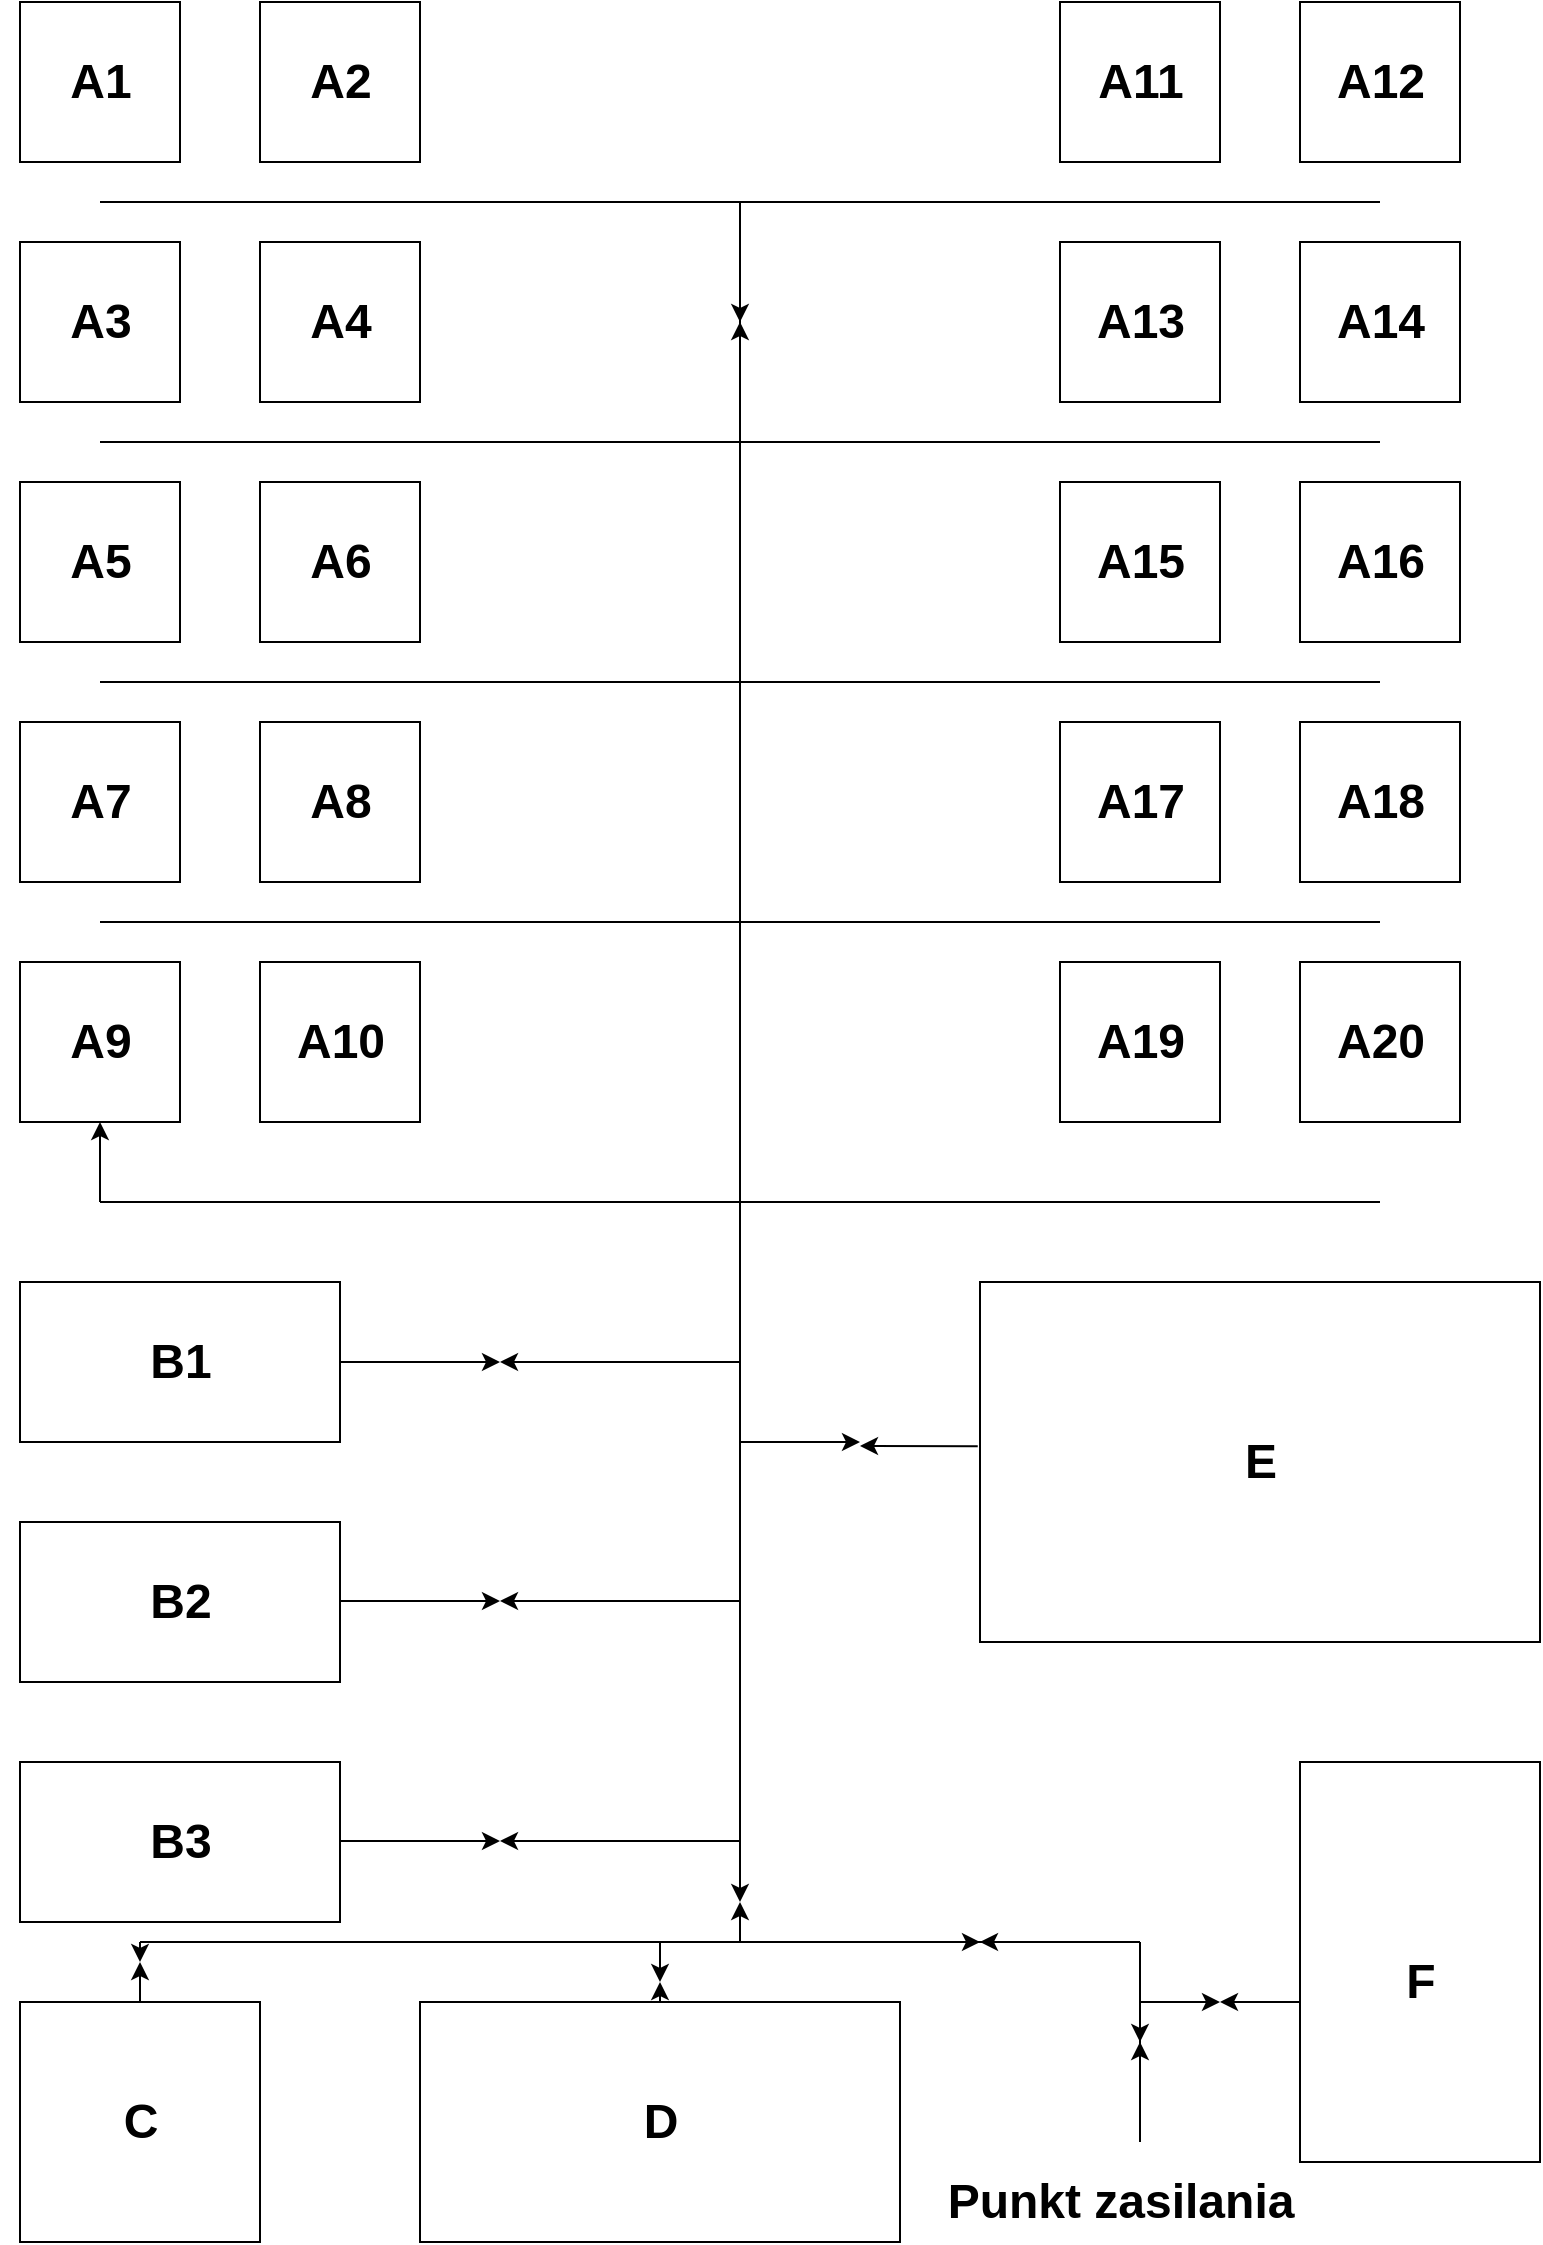<mxfile version="21.0.2" type="github">
  <diagram name="Strona-1" id="FjZhICts-X5SlbuEQryv">
    <mxGraphModel dx="1434" dy="792" grid="1" gridSize="10" guides="1" tooltips="1" connect="1" arrows="1" fold="1" page="1" pageScale="1" pageWidth="827" pageHeight="1169" math="0" shadow="0">
      <root>
        <mxCell id="0" />
        <mxCell id="1" parent="0" />
        <mxCell id="s5MU04aMFb_AqmO_KyF_-1" value="" style="whiteSpace=wrap;html=1;aspect=fixed;" parent="1" vertex="1">
          <mxGeometry x="40" y="40" width="80" height="80" as="geometry" />
        </mxCell>
        <mxCell id="s5MU04aMFb_AqmO_KyF_-3" value="" style="whiteSpace=wrap;html=1;aspect=fixed;" parent="1" vertex="1">
          <mxGeometry x="40" y="160" width="80" height="80" as="geometry" />
        </mxCell>
        <mxCell id="s5MU04aMFb_AqmO_KyF_-4" value="" style="whiteSpace=wrap;html=1;aspect=fixed;" parent="1" vertex="1">
          <mxGeometry x="160" y="40" width="80" height="80" as="geometry" />
        </mxCell>
        <mxCell id="s5MU04aMFb_AqmO_KyF_-5" value="" style="whiteSpace=wrap;html=1;aspect=fixed;" parent="1" vertex="1">
          <mxGeometry x="160" y="160" width="80" height="80" as="geometry" />
        </mxCell>
        <mxCell id="s5MU04aMFb_AqmO_KyF_-6" value="" style="whiteSpace=wrap;html=1;aspect=fixed;" parent="1" vertex="1">
          <mxGeometry x="40" y="280" width="80" height="80" as="geometry" />
        </mxCell>
        <mxCell id="s5MU04aMFb_AqmO_KyF_-7" value="" style="whiteSpace=wrap;html=1;aspect=fixed;" parent="1" vertex="1">
          <mxGeometry x="160" y="280" width="80" height="80" as="geometry" />
        </mxCell>
        <mxCell id="s5MU04aMFb_AqmO_KyF_-8" value="" style="whiteSpace=wrap;html=1;aspect=fixed;" parent="1" vertex="1">
          <mxGeometry x="560" y="40" width="80" height="80" as="geometry" />
        </mxCell>
        <mxCell id="s5MU04aMFb_AqmO_KyF_-9" value="" style="whiteSpace=wrap;html=1;aspect=fixed;" parent="1" vertex="1">
          <mxGeometry x="560" y="160" width="80" height="80" as="geometry" />
        </mxCell>
        <mxCell id="s5MU04aMFb_AqmO_KyF_-10" value="" style="whiteSpace=wrap;html=1;aspect=fixed;" parent="1" vertex="1">
          <mxGeometry x="560" y="280" width="80" height="80" as="geometry" />
        </mxCell>
        <mxCell id="s5MU04aMFb_AqmO_KyF_-11" value="" style="whiteSpace=wrap;html=1;aspect=fixed;" parent="1" vertex="1">
          <mxGeometry x="680" y="40" width="80" height="80" as="geometry" />
        </mxCell>
        <mxCell id="s5MU04aMFb_AqmO_KyF_-12" value="" style="whiteSpace=wrap;html=1;aspect=fixed;" parent="1" vertex="1">
          <mxGeometry x="680" y="160" width="80" height="80" as="geometry" />
        </mxCell>
        <mxCell id="s5MU04aMFb_AqmO_KyF_-13" value="" style="whiteSpace=wrap;html=1;aspect=fixed;" parent="1" vertex="1">
          <mxGeometry x="680" y="280" width="80" height="80" as="geometry" />
        </mxCell>
        <mxCell id="s5MU04aMFb_AqmO_KyF_-14" value="" style="whiteSpace=wrap;html=1;aspect=fixed;" parent="1" vertex="1">
          <mxGeometry x="40" y="400" width="80" height="80" as="geometry" />
        </mxCell>
        <mxCell id="s5MU04aMFb_AqmO_KyF_-15" value="" style="whiteSpace=wrap;html=1;aspect=fixed;" parent="1" vertex="1">
          <mxGeometry x="160" y="400" width="80" height="80" as="geometry" />
        </mxCell>
        <mxCell id="s5MU04aMFb_AqmO_KyF_-16" value="" style="whiteSpace=wrap;html=1;aspect=fixed;" parent="1" vertex="1">
          <mxGeometry x="680" y="400" width="80" height="80" as="geometry" />
        </mxCell>
        <mxCell id="s5MU04aMFb_AqmO_KyF_-17" value="" style="whiteSpace=wrap;html=1;aspect=fixed;" parent="1" vertex="1">
          <mxGeometry x="560" y="400" width="80" height="80" as="geometry" />
        </mxCell>
        <mxCell id="s5MU04aMFb_AqmO_KyF_-18" value="" style="whiteSpace=wrap;html=1;aspect=fixed;" parent="1" vertex="1">
          <mxGeometry x="40" y="520" width="80" height="80" as="geometry" />
        </mxCell>
        <mxCell id="s5MU04aMFb_AqmO_KyF_-19" value="" style="whiteSpace=wrap;html=1;aspect=fixed;" parent="1" vertex="1">
          <mxGeometry x="160" y="520" width="80" height="80" as="geometry" />
        </mxCell>
        <mxCell id="s5MU04aMFb_AqmO_KyF_-20" value="" style="whiteSpace=wrap;html=1;aspect=fixed;" parent="1" vertex="1">
          <mxGeometry x="560" y="520" width="80" height="80" as="geometry" />
        </mxCell>
        <mxCell id="s5MU04aMFb_AqmO_KyF_-21" value="" style="whiteSpace=wrap;html=1;aspect=fixed;" parent="1" vertex="1">
          <mxGeometry x="680" y="520" width="80" height="80" as="geometry" />
        </mxCell>
        <mxCell id="s5MU04aMFb_AqmO_KyF_-22" value="" style="rounded=0;whiteSpace=wrap;html=1;" parent="1" vertex="1">
          <mxGeometry x="520" y="680" width="280" height="180" as="geometry" />
        </mxCell>
        <mxCell id="s5MU04aMFb_AqmO_KyF_-23" value="" style="rounded=0;whiteSpace=wrap;html=1;" parent="1" vertex="1">
          <mxGeometry x="40" y="680" width="160" height="80" as="geometry" />
        </mxCell>
        <mxCell id="s5MU04aMFb_AqmO_KyF_-24" value="" style="rounded=0;whiteSpace=wrap;html=1;" parent="1" vertex="1">
          <mxGeometry x="40" y="800" width="160" height="80" as="geometry" />
        </mxCell>
        <mxCell id="s5MU04aMFb_AqmO_KyF_-25" value="" style="rounded=0;whiteSpace=wrap;html=1;" parent="1" vertex="1">
          <mxGeometry x="40" y="920" width="160" height="80" as="geometry" />
        </mxCell>
        <mxCell id="s5MU04aMFb_AqmO_KyF_-26" value="" style="rounded=0;whiteSpace=wrap;html=1;" parent="1" vertex="1">
          <mxGeometry x="680" y="920" width="120" height="200" as="geometry" />
        </mxCell>
        <mxCell id="s5MU04aMFb_AqmO_KyF_-27" value="" style="whiteSpace=wrap;html=1;aspect=fixed;" parent="1" vertex="1">
          <mxGeometry x="40" y="1040" width="120" height="120" as="geometry" />
        </mxCell>
        <mxCell id="s5MU04aMFb_AqmO_KyF_-28" value="" style="rounded=0;whiteSpace=wrap;html=1;" parent="1" vertex="1">
          <mxGeometry x="240" y="1040" width="240" height="120" as="geometry" />
        </mxCell>
        <mxCell id="4O-tMVkyEJ5yS-pgDYUd-14" value="A1" style="text;strokeColor=none;fillColor=none;html=1;fontSize=24;fontStyle=1;verticalAlign=middle;align=center;" vertex="1" parent="1">
          <mxGeometry x="30" y="60" width="100" height="40" as="geometry" />
        </mxCell>
        <mxCell id="4O-tMVkyEJ5yS-pgDYUd-15" value="A2" style="text;strokeColor=none;fillColor=none;html=1;fontSize=24;fontStyle=1;verticalAlign=middle;align=center;" vertex="1" parent="1">
          <mxGeometry x="150" y="60" width="100" height="40" as="geometry" />
        </mxCell>
        <mxCell id="4O-tMVkyEJ5yS-pgDYUd-16" value="A3" style="text;strokeColor=none;fillColor=none;html=1;fontSize=24;fontStyle=1;verticalAlign=middle;align=center;" vertex="1" parent="1">
          <mxGeometry x="30" y="180" width="100" height="40" as="geometry" />
        </mxCell>
        <mxCell id="4O-tMVkyEJ5yS-pgDYUd-17" value="A4" style="text;strokeColor=none;fillColor=none;html=1;fontSize=24;fontStyle=1;verticalAlign=middle;align=center;" vertex="1" parent="1">
          <mxGeometry x="150" y="180" width="100" height="40" as="geometry" />
        </mxCell>
        <mxCell id="4O-tMVkyEJ5yS-pgDYUd-18" value="A5" style="text;strokeColor=none;fillColor=none;html=1;fontSize=24;fontStyle=1;verticalAlign=middle;align=center;" vertex="1" parent="1">
          <mxGeometry x="30" y="300" width="100" height="40" as="geometry" />
        </mxCell>
        <mxCell id="4O-tMVkyEJ5yS-pgDYUd-19" value="A6" style="text;strokeColor=none;fillColor=none;html=1;fontSize=24;fontStyle=1;verticalAlign=middle;align=center;" vertex="1" parent="1">
          <mxGeometry x="150" y="300" width="100" height="40" as="geometry" />
        </mxCell>
        <mxCell id="4O-tMVkyEJ5yS-pgDYUd-20" value="A7" style="text;strokeColor=none;fillColor=none;html=1;fontSize=24;fontStyle=1;verticalAlign=middle;align=center;" vertex="1" parent="1">
          <mxGeometry x="30" y="420" width="100" height="40" as="geometry" />
        </mxCell>
        <mxCell id="4O-tMVkyEJ5yS-pgDYUd-21" value="A8" style="text;strokeColor=none;fillColor=none;html=1;fontSize=24;fontStyle=1;verticalAlign=middle;align=center;" vertex="1" parent="1">
          <mxGeometry x="150" y="420" width="100" height="40" as="geometry" />
        </mxCell>
        <mxCell id="4O-tMVkyEJ5yS-pgDYUd-22" value="A9" style="text;strokeColor=none;fillColor=none;html=1;fontSize=24;fontStyle=1;verticalAlign=middle;align=center;" vertex="1" parent="1">
          <mxGeometry x="30" y="540" width="100" height="40" as="geometry" />
        </mxCell>
        <mxCell id="4O-tMVkyEJ5yS-pgDYUd-23" value="A10" style="text;strokeColor=none;fillColor=none;html=1;fontSize=24;fontStyle=1;verticalAlign=middle;align=center;" vertex="1" parent="1">
          <mxGeometry x="150" y="540" width="100" height="40" as="geometry" />
        </mxCell>
        <mxCell id="4O-tMVkyEJ5yS-pgDYUd-24" value="A11" style="text;strokeColor=none;fillColor=none;html=1;fontSize=24;fontStyle=1;verticalAlign=middle;align=center;" vertex="1" parent="1">
          <mxGeometry x="550" y="60" width="100" height="40" as="geometry" />
        </mxCell>
        <mxCell id="4O-tMVkyEJ5yS-pgDYUd-25" value="A12" style="text;strokeColor=none;fillColor=none;html=1;fontSize=24;fontStyle=1;verticalAlign=middle;align=center;" vertex="1" parent="1">
          <mxGeometry x="670" y="60" width="100" height="40" as="geometry" />
        </mxCell>
        <mxCell id="4O-tMVkyEJ5yS-pgDYUd-26" value="A13" style="text;strokeColor=none;fillColor=none;html=1;fontSize=24;fontStyle=1;verticalAlign=middle;align=center;" vertex="1" parent="1">
          <mxGeometry x="550" y="180" width="100" height="40" as="geometry" />
        </mxCell>
        <mxCell id="4O-tMVkyEJ5yS-pgDYUd-27" value="A14" style="text;strokeColor=none;fillColor=none;html=1;fontSize=24;fontStyle=1;verticalAlign=middle;align=center;" vertex="1" parent="1">
          <mxGeometry x="670" y="180" width="100" height="40" as="geometry" />
        </mxCell>
        <mxCell id="4O-tMVkyEJ5yS-pgDYUd-28" value="A15" style="text;strokeColor=none;fillColor=none;html=1;fontSize=24;fontStyle=1;verticalAlign=middle;align=center;" vertex="1" parent="1">
          <mxGeometry x="550" y="300" width="100" height="40" as="geometry" />
        </mxCell>
        <mxCell id="4O-tMVkyEJ5yS-pgDYUd-29" value="A16" style="text;strokeColor=none;fillColor=none;html=1;fontSize=24;fontStyle=1;verticalAlign=middle;align=center;" vertex="1" parent="1">
          <mxGeometry x="670" y="300" width="100" height="40" as="geometry" />
        </mxCell>
        <mxCell id="4O-tMVkyEJ5yS-pgDYUd-30" value="A17" style="text;strokeColor=none;fillColor=none;html=1;fontSize=24;fontStyle=1;verticalAlign=middle;align=center;" vertex="1" parent="1">
          <mxGeometry x="550" y="420" width="100" height="40" as="geometry" />
        </mxCell>
        <mxCell id="4O-tMVkyEJ5yS-pgDYUd-31" value="A18" style="text;strokeColor=none;fillColor=none;html=1;fontSize=24;fontStyle=1;verticalAlign=middle;align=center;" vertex="1" parent="1">
          <mxGeometry x="670" y="420" width="100" height="40" as="geometry" />
        </mxCell>
        <mxCell id="4O-tMVkyEJ5yS-pgDYUd-32" value="A19" style="text;strokeColor=none;fillColor=none;html=1;fontSize=24;fontStyle=1;verticalAlign=middle;align=center;" vertex="1" parent="1">
          <mxGeometry x="550" y="540" width="100" height="40" as="geometry" />
        </mxCell>
        <mxCell id="4O-tMVkyEJ5yS-pgDYUd-33" value="A20" style="text;strokeColor=none;fillColor=none;html=1;fontSize=24;fontStyle=1;verticalAlign=middle;align=center;" vertex="1" parent="1">
          <mxGeometry x="670" y="540" width="100" height="40" as="geometry" />
        </mxCell>
        <mxCell id="4O-tMVkyEJ5yS-pgDYUd-34" value="B1" style="text;strokeColor=none;fillColor=none;html=1;fontSize=24;fontStyle=1;verticalAlign=middle;align=center;" vertex="1" parent="1">
          <mxGeometry x="70" y="700" width="100" height="40" as="geometry" />
        </mxCell>
        <mxCell id="4O-tMVkyEJ5yS-pgDYUd-35" value="E" style="text;strokeColor=none;fillColor=none;html=1;fontSize=24;fontStyle=1;verticalAlign=middle;align=center;" vertex="1" parent="1">
          <mxGeometry x="610" y="750" width="100" height="40" as="geometry" />
        </mxCell>
        <mxCell id="4O-tMVkyEJ5yS-pgDYUd-36" value="B2" style="text;strokeColor=none;fillColor=none;html=1;fontSize=24;fontStyle=1;verticalAlign=middle;align=center;" vertex="1" parent="1">
          <mxGeometry x="70" y="820" width="100" height="40" as="geometry" />
        </mxCell>
        <mxCell id="4O-tMVkyEJ5yS-pgDYUd-37" value="B3" style="text;strokeColor=none;fillColor=none;html=1;fontSize=24;fontStyle=1;verticalAlign=middle;align=center;" vertex="1" parent="1">
          <mxGeometry x="70" y="940" width="100" height="40" as="geometry" />
        </mxCell>
        <mxCell id="4O-tMVkyEJ5yS-pgDYUd-38" value="C" style="text;strokeColor=none;fillColor=none;html=1;fontSize=24;fontStyle=1;verticalAlign=middle;align=center;" vertex="1" parent="1">
          <mxGeometry x="50" y="1080" width="100" height="40" as="geometry" />
        </mxCell>
        <mxCell id="4O-tMVkyEJ5yS-pgDYUd-39" value="D" style="text;strokeColor=none;fillColor=none;html=1;fontSize=24;fontStyle=1;verticalAlign=middle;align=center;" vertex="1" parent="1">
          <mxGeometry x="310" y="1080" width="100" height="40" as="geometry" />
        </mxCell>
        <mxCell id="4O-tMVkyEJ5yS-pgDYUd-40" value="F" style="text;strokeColor=none;fillColor=none;html=1;fontSize=24;fontStyle=1;verticalAlign=middle;align=center;" vertex="1" parent="1">
          <mxGeometry x="690" y="1010" width="100" height="40" as="geometry" />
        </mxCell>
        <mxCell id="4O-tMVkyEJ5yS-pgDYUd-42" value="Punkt zasilania" style="text;strokeColor=none;fillColor=none;html=1;fontSize=24;fontStyle=1;verticalAlign=middle;align=center;" vertex="1" parent="1">
          <mxGeometry x="540" y="1120" width="100" height="40" as="geometry" />
        </mxCell>
        <mxCell id="4O-tMVkyEJ5yS-pgDYUd-44" value="" style="endArrow=none;html=1;rounded=0;" edge="1" parent="1">
          <mxGeometry width="50" height="50" relative="1" as="geometry">
            <mxPoint x="80" y="640" as="sourcePoint" />
            <mxPoint x="720" y="640" as="targetPoint" />
          </mxGeometry>
        </mxCell>
        <mxCell id="4O-tMVkyEJ5yS-pgDYUd-45" value="" style="endArrow=classic;html=1;rounded=0;entryX=0.5;entryY=1;entryDx=0;entryDy=0;" edge="1" parent="1" target="s5MU04aMFb_AqmO_KyF_-18">
          <mxGeometry width="50" height="50" relative="1" as="geometry">
            <mxPoint x="80" y="640" as="sourcePoint" />
            <mxPoint x="80" y="630" as="targetPoint" />
          </mxGeometry>
        </mxCell>
        <mxCell id="4O-tMVkyEJ5yS-pgDYUd-47" value="" style="endArrow=none;html=1;rounded=0;" edge="1" parent="1">
          <mxGeometry width="50" height="50" relative="1" as="geometry">
            <mxPoint x="400" y="960" as="sourcePoint" />
            <mxPoint x="400" y="140" as="targetPoint" />
          </mxGeometry>
        </mxCell>
        <mxCell id="4O-tMVkyEJ5yS-pgDYUd-48" value="" style="endArrow=none;html=1;rounded=0;" edge="1" parent="1">
          <mxGeometry width="50" height="50" relative="1" as="geometry">
            <mxPoint x="80" y="500" as="sourcePoint" />
            <mxPoint x="720" y="500" as="targetPoint" />
          </mxGeometry>
        </mxCell>
        <mxCell id="4O-tMVkyEJ5yS-pgDYUd-49" value="" style="endArrow=none;html=1;rounded=0;" edge="1" parent="1">
          <mxGeometry width="50" height="50" relative="1" as="geometry">
            <mxPoint x="80" y="380" as="sourcePoint" />
            <mxPoint x="720" y="380" as="targetPoint" />
          </mxGeometry>
        </mxCell>
        <mxCell id="4O-tMVkyEJ5yS-pgDYUd-50" value="" style="endArrow=none;html=1;rounded=0;" edge="1" parent="1">
          <mxGeometry width="50" height="50" relative="1" as="geometry">
            <mxPoint x="80" y="260" as="sourcePoint" />
            <mxPoint x="720" y="260" as="targetPoint" />
          </mxGeometry>
        </mxCell>
        <mxCell id="4O-tMVkyEJ5yS-pgDYUd-51" value="" style="endArrow=none;html=1;rounded=0;" edge="1" parent="1">
          <mxGeometry width="50" height="50" relative="1" as="geometry">
            <mxPoint x="80" y="140" as="sourcePoint" />
            <mxPoint x="720" y="140" as="targetPoint" />
          </mxGeometry>
        </mxCell>
        <mxCell id="4O-tMVkyEJ5yS-pgDYUd-52" value="" style="endArrow=none;html=1;rounded=0;" edge="1" parent="1">
          <mxGeometry width="50" height="50" relative="1" as="geometry">
            <mxPoint x="100" y="1010" as="sourcePoint" />
            <mxPoint x="600" y="1010" as="targetPoint" />
          </mxGeometry>
        </mxCell>
        <mxCell id="4O-tMVkyEJ5yS-pgDYUd-55" value="" style="endArrow=classic;html=1;rounded=0;exitX=1;exitY=0.5;exitDx=0;exitDy=0;" edge="1" parent="1" source="s5MU04aMFb_AqmO_KyF_-23">
          <mxGeometry width="50" height="50" relative="1" as="geometry">
            <mxPoint x="390" y="900" as="sourcePoint" />
            <mxPoint x="280" y="720" as="targetPoint" />
          </mxGeometry>
        </mxCell>
        <mxCell id="4O-tMVkyEJ5yS-pgDYUd-56" value="" style="endArrow=classic;html=1;rounded=0;exitX=1;exitY=0.5;exitDx=0;exitDy=0;" edge="1" parent="1">
          <mxGeometry width="50" height="50" relative="1" as="geometry">
            <mxPoint x="200" y="839.5" as="sourcePoint" />
            <mxPoint x="280" y="839.5" as="targetPoint" />
          </mxGeometry>
        </mxCell>
        <mxCell id="4O-tMVkyEJ5yS-pgDYUd-57" value="" style="endArrow=classic;html=1;rounded=0;exitX=1;exitY=0.5;exitDx=0;exitDy=0;" edge="1" parent="1">
          <mxGeometry width="50" height="50" relative="1" as="geometry">
            <mxPoint x="200" y="959.5" as="sourcePoint" />
            <mxPoint x="280" y="959.5" as="targetPoint" />
          </mxGeometry>
        </mxCell>
        <mxCell id="4O-tMVkyEJ5yS-pgDYUd-58" value="" style="endArrow=classic;html=1;rounded=0;" edge="1" parent="1">
          <mxGeometry width="50" height="50" relative="1" as="geometry">
            <mxPoint x="400" y="720" as="sourcePoint" />
            <mxPoint x="280" y="720" as="targetPoint" />
          </mxGeometry>
        </mxCell>
        <mxCell id="4O-tMVkyEJ5yS-pgDYUd-60" value="" style="endArrow=classic;html=1;rounded=0;" edge="1" parent="1">
          <mxGeometry width="50" height="50" relative="1" as="geometry">
            <mxPoint x="400" y="839.5" as="sourcePoint" />
            <mxPoint x="280" y="839.5" as="targetPoint" />
          </mxGeometry>
        </mxCell>
        <mxCell id="4O-tMVkyEJ5yS-pgDYUd-61" value="" style="endArrow=classic;html=1;rounded=0;" edge="1" parent="1">
          <mxGeometry width="50" height="50" relative="1" as="geometry">
            <mxPoint x="400" y="959.5" as="sourcePoint" />
            <mxPoint x="280" y="959.5" as="targetPoint" />
          </mxGeometry>
        </mxCell>
        <mxCell id="4O-tMVkyEJ5yS-pgDYUd-62" value="" style="endArrow=classic;html=1;rounded=0;" edge="1" parent="1">
          <mxGeometry width="50" height="50" relative="1" as="geometry">
            <mxPoint x="400" y="960" as="sourcePoint" />
            <mxPoint x="400" y="990" as="targetPoint" />
          </mxGeometry>
        </mxCell>
        <mxCell id="4O-tMVkyEJ5yS-pgDYUd-63" value="" style="endArrow=classic;html=1;rounded=0;" edge="1" parent="1">
          <mxGeometry width="50" height="50" relative="1" as="geometry">
            <mxPoint x="400" y="1010" as="sourcePoint" />
            <mxPoint x="400" y="990" as="targetPoint" />
          </mxGeometry>
        </mxCell>
        <mxCell id="4O-tMVkyEJ5yS-pgDYUd-64" value="" style="endArrow=classic;html=1;rounded=0;exitX=-0.004;exitY=0.456;exitDx=0;exitDy=0;exitPerimeter=0;" edge="1" parent="1" source="s5MU04aMFb_AqmO_KyF_-22">
          <mxGeometry width="50" height="50" relative="1" as="geometry">
            <mxPoint x="390" y="900" as="sourcePoint" />
            <mxPoint x="460" y="762" as="targetPoint" />
          </mxGeometry>
        </mxCell>
        <mxCell id="4O-tMVkyEJ5yS-pgDYUd-65" value="" style="endArrow=classic;html=1;rounded=0;" edge="1" parent="1">
          <mxGeometry width="50" height="50" relative="1" as="geometry">
            <mxPoint x="400" y="760" as="sourcePoint" />
            <mxPoint x="460" y="760" as="targetPoint" />
          </mxGeometry>
        </mxCell>
        <mxCell id="4O-tMVkyEJ5yS-pgDYUd-67" value="" style="endArrow=classic;html=1;rounded=0;" edge="1" parent="1">
          <mxGeometry width="50" height="50" relative="1" as="geometry">
            <mxPoint x="360" y="1010" as="sourcePoint" />
            <mxPoint x="360" y="1030" as="targetPoint" />
          </mxGeometry>
        </mxCell>
        <mxCell id="4O-tMVkyEJ5yS-pgDYUd-68" value="" style="endArrow=classic;html=1;rounded=0;exitX=0.5;exitY=0;exitDx=0;exitDy=0;" edge="1" parent="1" source="s5MU04aMFb_AqmO_KyF_-28">
          <mxGeometry width="50" height="50" relative="1" as="geometry">
            <mxPoint x="390" y="900" as="sourcePoint" />
            <mxPoint x="360" y="1030" as="targetPoint" />
          </mxGeometry>
        </mxCell>
        <mxCell id="4O-tMVkyEJ5yS-pgDYUd-69" value="" style="endArrow=classic;html=1;rounded=0;" edge="1" parent="1">
          <mxGeometry width="50" height="50" relative="1" as="geometry">
            <mxPoint x="100" y="1010" as="sourcePoint" />
            <mxPoint x="100" y="1020" as="targetPoint" />
          </mxGeometry>
        </mxCell>
        <mxCell id="4O-tMVkyEJ5yS-pgDYUd-70" value="" style="endArrow=classic;html=1;rounded=0;exitX=0.5;exitY=0;exitDx=0;exitDy=0;" edge="1" parent="1" source="s5MU04aMFb_AqmO_KyF_-27">
          <mxGeometry width="50" height="50" relative="1" as="geometry">
            <mxPoint x="390" y="900" as="sourcePoint" />
            <mxPoint x="100" y="1020" as="targetPoint" />
          </mxGeometry>
        </mxCell>
        <mxCell id="4O-tMVkyEJ5yS-pgDYUd-71" value="" style="endArrow=none;html=1;rounded=0;" edge="1" parent="1">
          <mxGeometry width="50" height="50" relative="1" as="geometry">
            <mxPoint x="600" y="1110" as="sourcePoint" />
            <mxPoint x="600" y="1010" as="targetPoint" />
          </mxGeometry>
        </mxCell>
        <mxCell id="4O-tMVkyEJ5yS-pgDYUd-72" value="" style="endArrow=classic;html=1;rounded=0;" edge="1" parent="1">
          <mxGeometry width="50" height="50" relative="1" as="geometry">
            <mxPoint x="600" y="1040" as="sourcePoint" />
            <mxPoint x="640" y="1040" as="targetPoint" />
          </mxGeometry>
        </mxCell>
        <mxCell id="4O-tMVkyEJ5yS-pgDYUd-73" value="" style="endArrow=classic;html=1;rounded=0;" edge="1" parent="1">
          <mxGeometry width="50" height="50" relative="1" as="geometry">
            <mxPoint x="680" y="1040" as="sourcePoint" />
            <mxPoint x="640" y="1040" as="targetPoint" />
          </mxGeometry>
        </mxCell>
        <mxCell id="4O-tMVkyEJ5yS-pgDYUd-74" value="" style="endArrow=classic;html=1;rounded=0;" edge="1" parent="1">
          <mxGeometry width="50" height="50" relative="1" as="geometry">
            <mxPoint x="560" y="1010" as="sourcePoint" />
            <mxPoint x="520" y="1010" as="targetPoint" />
          </mxGeometry>
        </mxCell>
        <mxCell id="4O-tMVkyEJ5yS-pgDYUd-75" value="" style="endArrow=classic;html=1;rounded=0;" edge="1" parent="1">
          <mxGeometry width="50" height="50" relative="1" as="geometry">
            <mxPoint x="440" y="1010" as="sourcePoint" />
            <mxPoint x="520" y="1010" as="targetPoint" />
          </mxGeometry>
        </mxCell>
        <mxCell id="4O-tMVkyEJ5yS-pgDYUd-76" value="" style="endArrow=classic;html=1;rounded=0;" edge="1" parent="1">
          <mxGeometry width="50" height="50" relative="1" as="geometry">
            <mxPoint x="600" y="1040" as="sourcePoint" />
            <mxPoint x="600" y="1060" as="targetPoint" />
          </mxGeometry>
        </mxCell>
        <mxCell id="4O-tMVkyEJ5yS-pgDYUd-77" value="" style="endArrow=classic;html=1;rounded=0;" edge="1" parent="1">
          <mxGeometry width="50" height="50" relative="1" as="geometry">
            <mxPoint x="600" y="1110" as="sourcePoint" />
            <mxPoint x="600" y="1060" as="targetPoint" />
          </mxGeometry>
        </mxCell>
        <mxCell id="4O-tMVkyEJ5yS-pgDYUd-78" value="" style="endArrow=classic;html=1;rounded=0;" edge="1" parent="1">
          <mxGeometry width="50" height="50" relative="1" as="geometry">
            <mxPoint x="400" y="400" as="sourcePoint" />
            <mxPoint x="400" y="200" as="targetPoint" />
          </mxGeometry>
        </mxCell>
        <mxCell id="4O-tMVkyEJ5yS-pgDYUd-79" value="" style="endArrow=classic;html=1;rounded=0;" edge="1" parent="1">
          <mxGeometry width="50" height="50" relative="1" as="geometry">
            <mxPoint x="400" y="150" as="sourcePoint" />
            <mxPoint x="400" y="200" as="targetPoint" />
          </mxGeometry>
        </mxCell>
      </root>
    </mxGraphModel>
  </diagram>
</mxfile>
